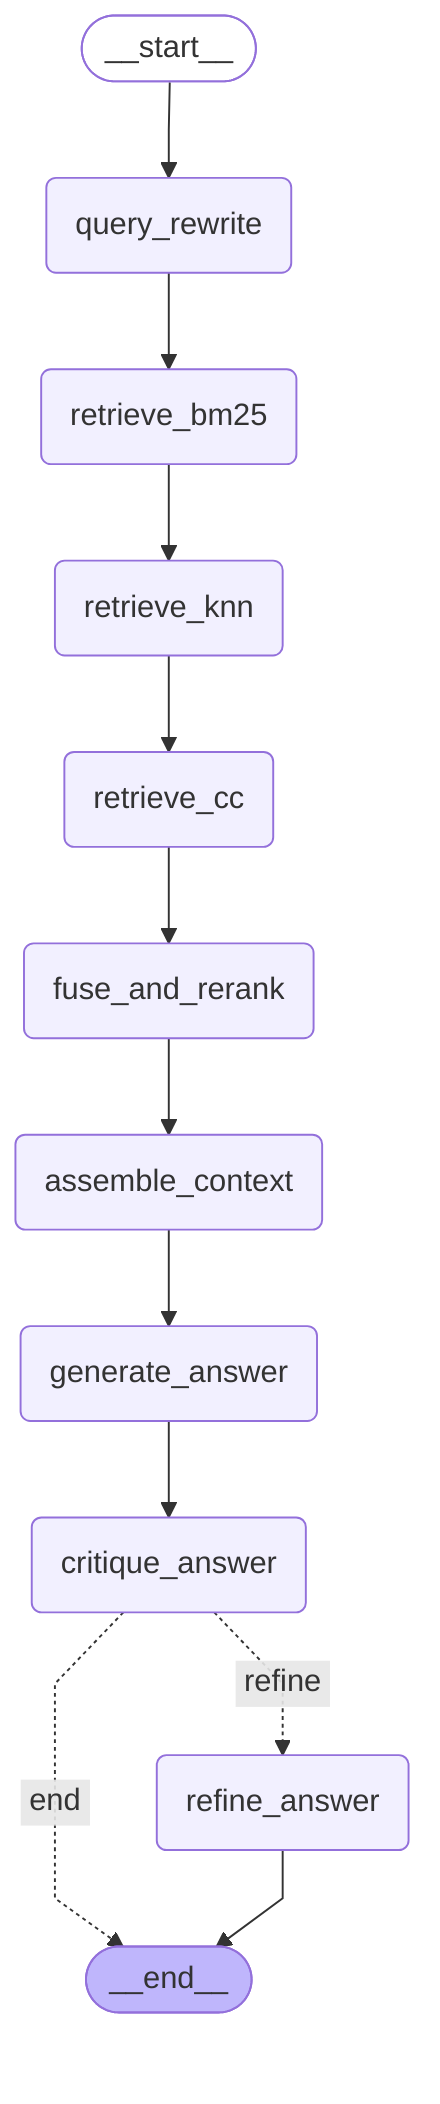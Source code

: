 %%{init: {'flowchart': {'curve': 'linear'}}}%%
graph TD;
	__start__([<p>__start__</p>]):::first
	query_rewrite(query_rewrite)
	retrieve_bm25(retrieve_bm25)
	retrieve_knn(retrieve_knn)
	retrieve_cc(retrieve_cc)
	fuse_and_rerank(fuse_and_rerank)
	assemble_context(assemble_context)
	generate_answer(generate_answer)
	critique_answer(critique_answer)
	refine_answer(refine_answer)
	__end__([<p>__end__</p>]):::last
	__start__ --> query_rewrite;
	assemble_context --> generate_answer;
	critique_answer -. &nbsp;end&nbsp; .-> __end__;
	critique_answer -. &nbsp;refine&nbsp; .-> refine_answer;
	fuse_and_rerank --> assemble_context;
	generate_answer --> critique_answer;
	query_rewrite --> retrieve_bm25;
	retrieve_bm25 --> retrieve_knn;
	retrieve_cc --> fuse_and_rerank;
	retrieve_knn --> retrieve_cc;
	refine_answer --> __end__;
	classDef default fill:#f2f0ff,line-height:1.2
	classDef first fill-opacity:0
	classDef last fill:#bfb6fc